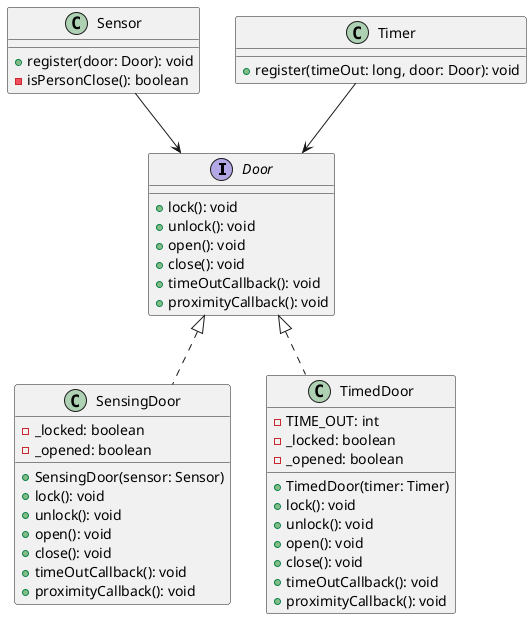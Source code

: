 @startuml

interface Door {
  + lock(): void
  + unlock(): void
  + open(): void
  + close(): void
  + timeOutCallback(): void
  + proximityCallback(): void
}

class Sensor {
  + register(door: Door): void
  - isPersonClose(): boolean
}

class Timer {
  + register(timeOut: long, door: Door): void
}

class SensingDoor {
  - _locked: boolean
  - _opened: boolean
  + SensingDoor(sensor: Sensor)
  + lock(): void
  + unlock(): void
  + open(): void
  + close(): void
  + timeOutCallback(): void
  + proximityCallback(): void
}

class TimedDoor {
  - TIME_OUT: int
  - _locked: boolean
  - _opened: boolean
  + TimedDoor(timer: Timer)
  + lock(): void
  + unlock(): void
  + open(): void
  + close(): void
  + timeOutCallback(): void
  + proximityCallback(): void
}

Door <|.. SensingDoor
Door <|.. TimedDoor
Sensor --> Door
Timer --> Door

@enduml

